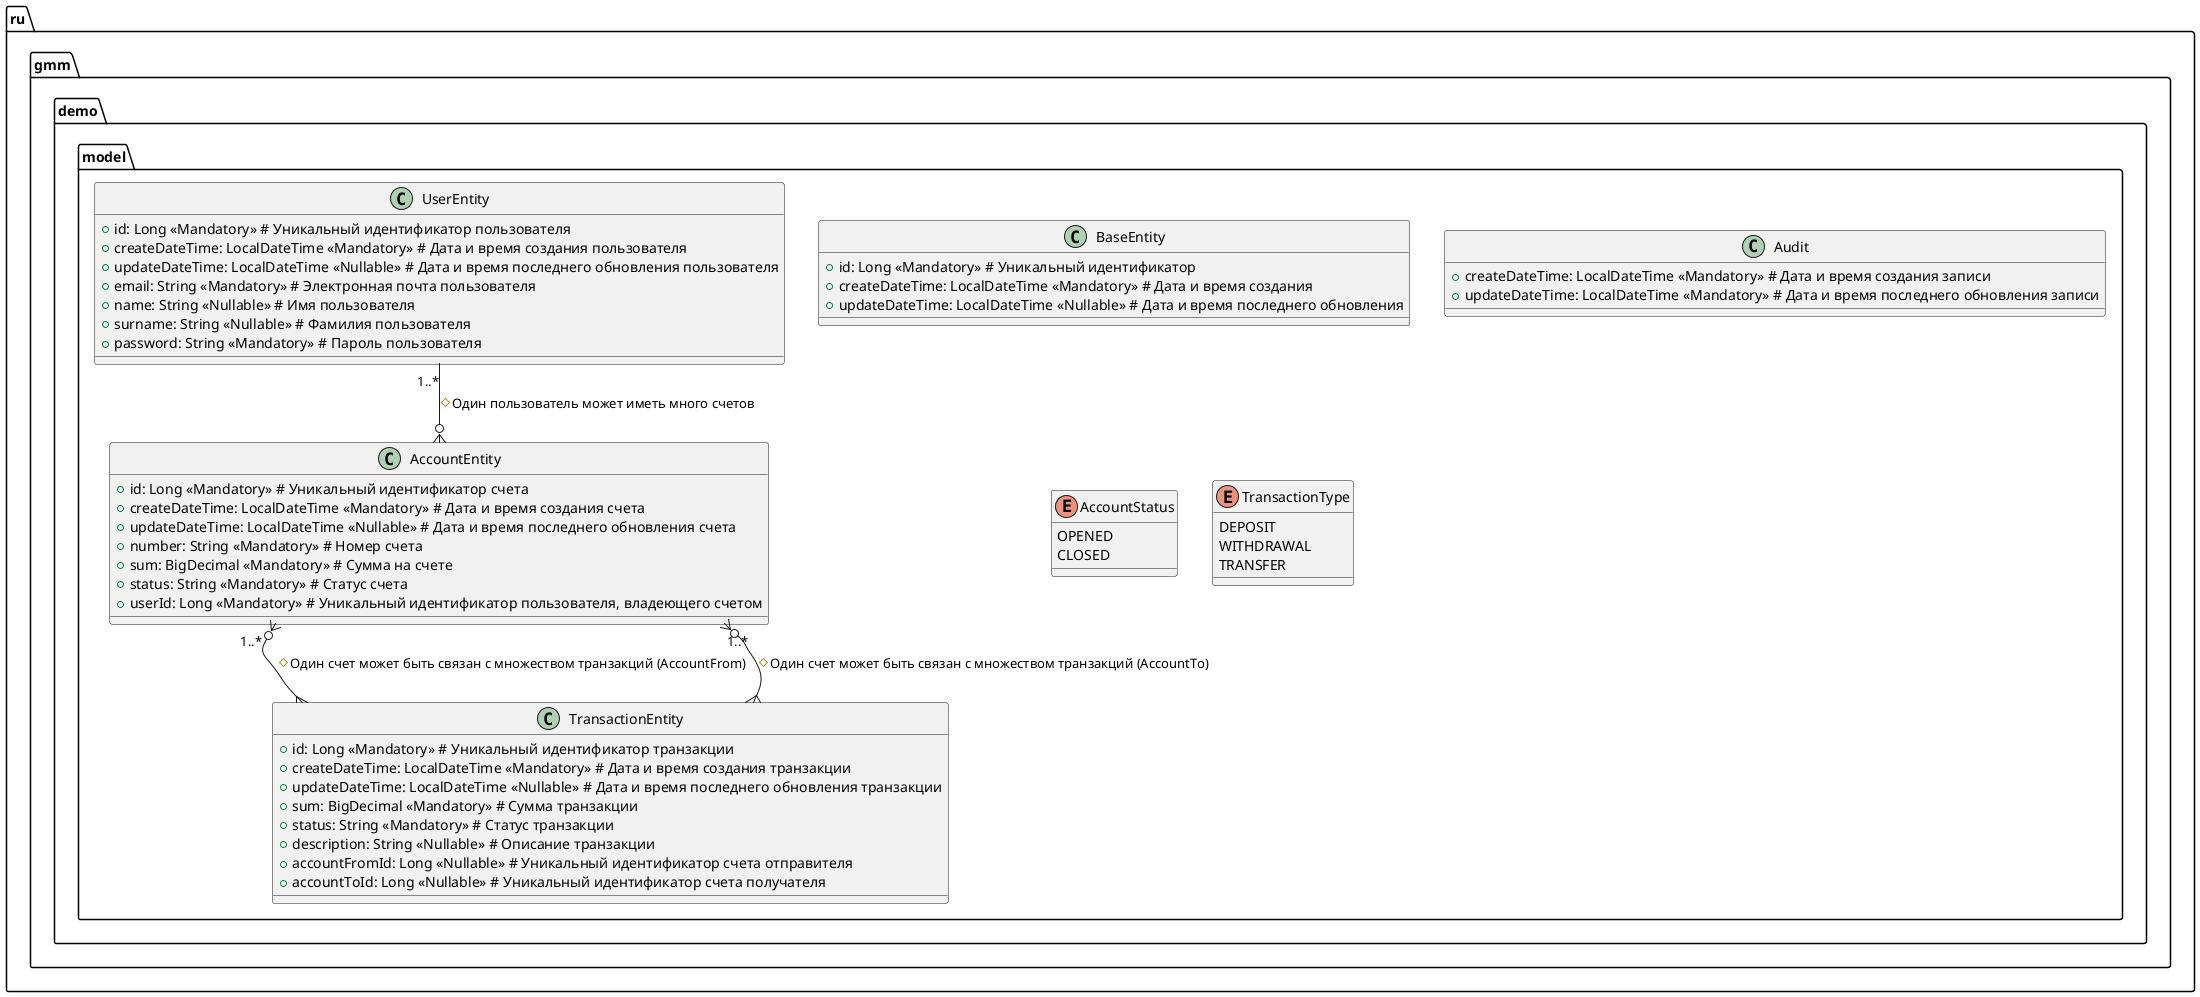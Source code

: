 @startuml # этот фал будет так же отображаться и на https://www.planttext.com/
package "ru.gmm.demo.model" {

  class BaseEntity {
    + id: Long <<Mandatory>> # Уникальный идентификатор
    + createDateTime: LocalDateTime <<Mandatory>> # Дата и время создания
    + updateDateTime: LocalDateTime <<Nullable>> # Дата и время последнего обновления
  }

  class UserEntity {
    + id: Long <<Mandatory>> # Уникальный идентификатор пользователя
    + createDateTime: LocalDateTime <<Mandatory>> # Дата и время создания пользователя
    + updateDateTime: LocalDateTime <<Nullable>> # Дата и время последнего обновления пользователя
    + email: String <<Mandatory>> # Электронная почта пользователя
    + name: String <<Nullable>> # Имя пользователя
    + surname: String <<Nullable>> # Фамилия пользователя
    + password: String <<Mandatory>> # Пароль пользователя
  }

  class AccountEntity {
    + id: Long <<Mandatory>> # Уникальный идентификатор счета
    + createDateTime: LocalDateTime <<Mandatory>> # Дата и время создания счета
    + updateDateTime: LocalDateTime <<Nullable>> # Дата и время последнего обновления счета
    + number: String <<Mandatory>> # Номер счета
    + sum: BigDecimal <<Mandatory>> # Сумма на счете
    + status: String <<Mandatory>> # Статус счета
    + userId: Long <<Mandatory>> # Уникальный идентификатор пользователя, владеющего счетом
  }

  class TransactionEntity {
    + id: Long <<Mandatory>> # Уникальный идентификатор транзакции
    + createDateTime: LocalDateTime <<Mandatory>> # Дата и время создания транзакции
    + updateDateTime: LocalDateTime <<Nullable>> # Дата и время последнего обновления транзакции
    + sum: BigDecimal <<Mandatory>> # Сумма транзакции
    + status: String <<Mandatory>> # Статус транзакции
    + description: String <<Nullable>> # Описание транзакции
    + accountFromId: Long <<Nullable>> # Уникальный идентификатор счета отправителя
    + accountToId: Long <<Nullable>> # Уникальный идентификатор счета получателя
  }

  class Audit {
    + createDateTime: LocalDateTime <<Mandatory>> # Дата и время создания записи
    + updateDateTime: LocalDateTime <<Mandatory>> # Дата и время последнего обновления записи
  }

  enum AccountStatus {
    OPENED
    CLOSED
  }

  enum TransactionType {
    DEPOSIT
    WITHDRAWAL
    TRANSFER
  }

  UserEntity --o{ AccountEntity: "1..*" # Один пользователь может иметь много счетов
  AccountEntity }o--{ TransactionEntity: "1..*" # Один счет может быть связан с множеством транзакций (AccountFrom)
  AccountEntity }o--{ TransactionEntity: "1..*" # Один счет может быть связан с множеством транзакций (AccountTo)

}

@enduml
